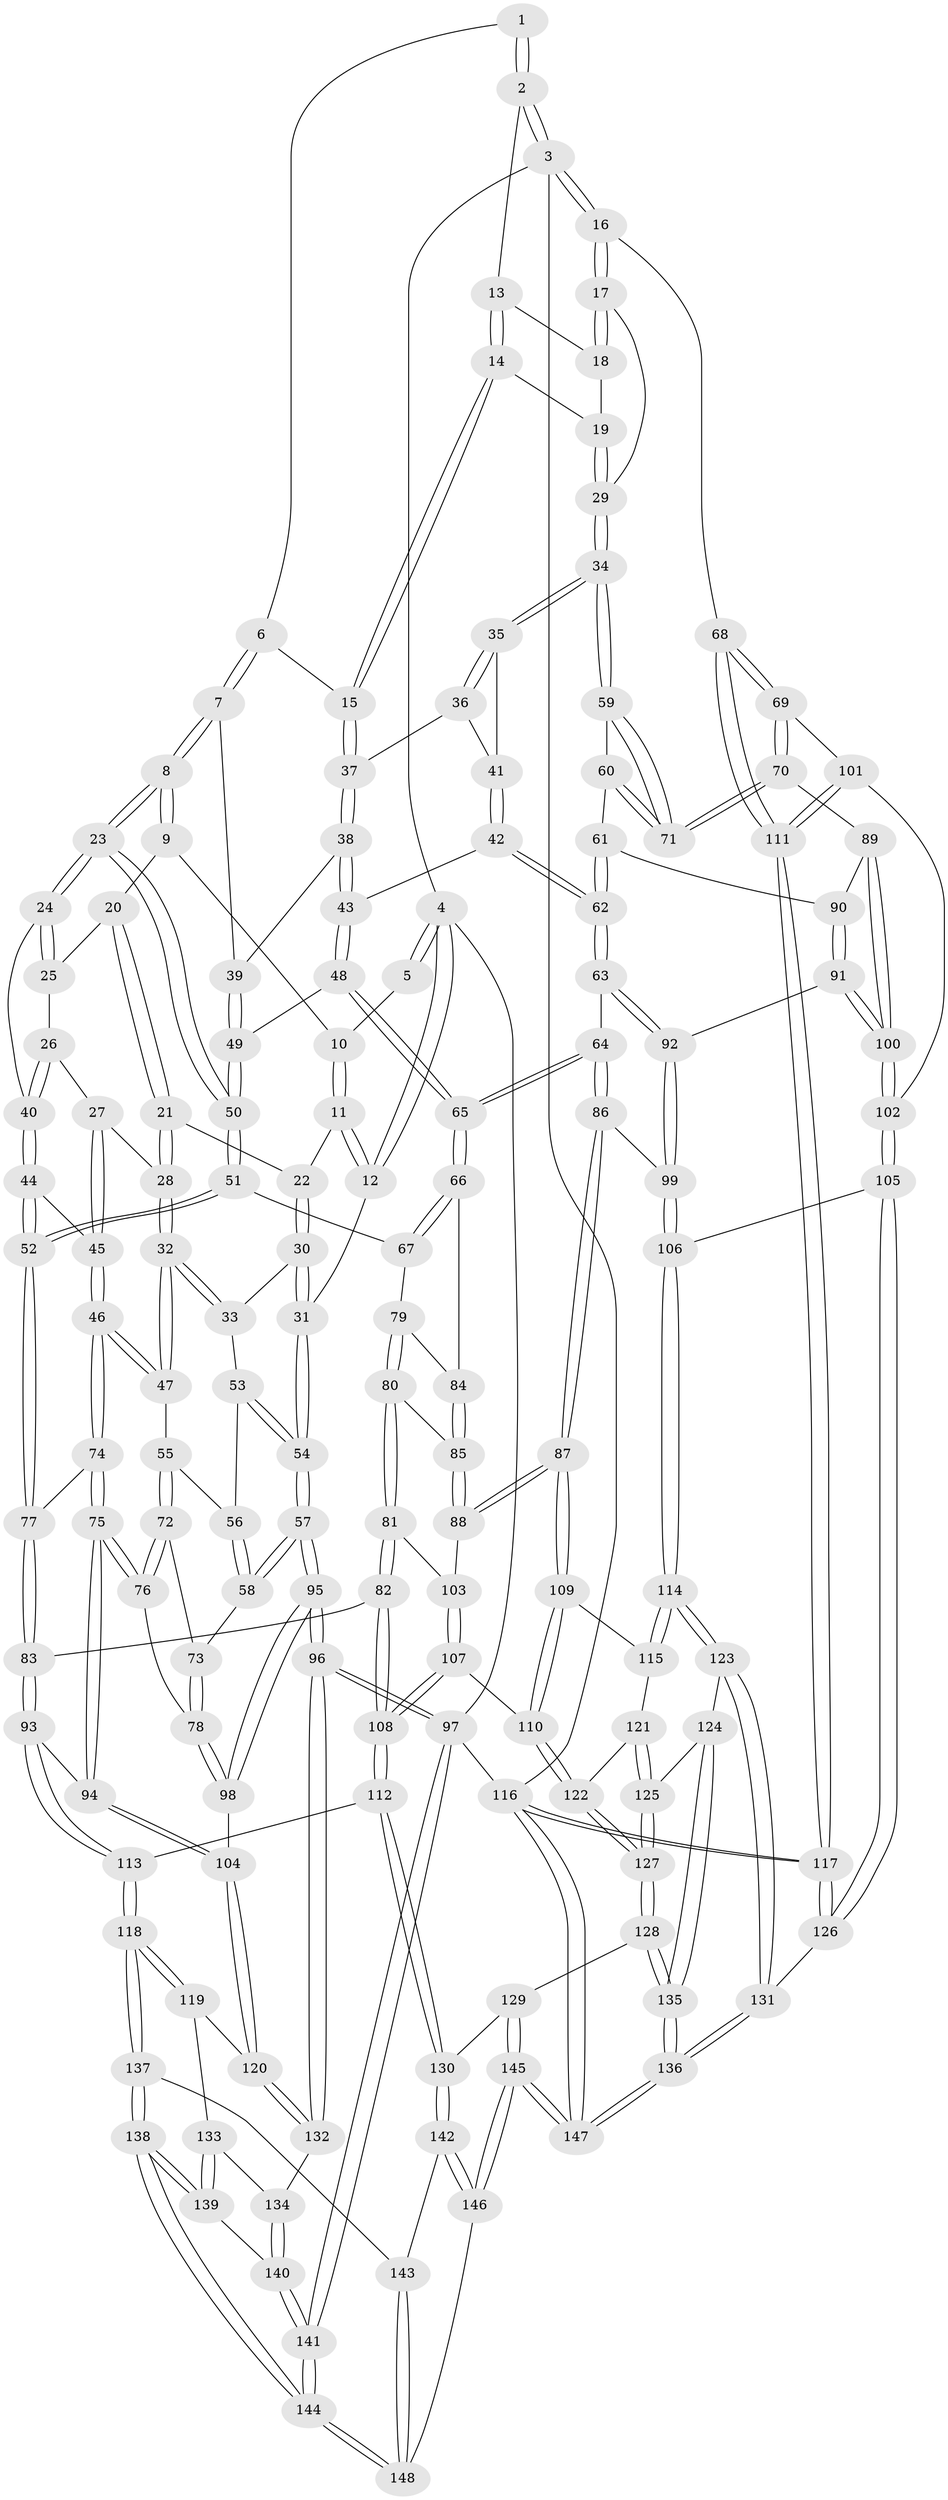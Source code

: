 // Generated by graph-tools (version 1.1) at 2025/51/03/09/25 03:51:10]
// undirected, 148 vertices, 367 edges
graph export_dot {
graph [start="1"]
  node [color=gray90,style=filled];
  1 [pos="+0.5269321647749416+0"];
  2 [pos="+0.9160671213916589+0"];
  3 [pos="+1+0"];
  4 [pos="+0+0"];
  5 [pos="+0.19838192753558465+0"];
  6 [pos="+0.5208436663186089+0"];
  7 [pos="+0.4559829080664753+0.13608906626188513"];
  8 [pos="+0.4404579067166502+0.14413765555836053"];
  9 [pos="+0.22285582107990734+0.0336031234083753"];
  10 [pos="+0.1992533133695506+0"];
  11 [pos="+0.0005041582870758221+0.11003547002006359"];
  12 [pos="+0+0.03572856339774682"];
  13 [pos="+0.8599120868284588+0"];
  14 [pos="+0.7106272997193623+0.12834793063639335"];
  15 [pos="+0.6925475392326665+0.13975268451138617"];
  16 [pos="+1+0.2530077158932264"];
  17 [pos="+0.9493160637268075+0.256826738093372"];
  18 [pos="+0.8804607342234658+0.08298762006867084"];
  19 [pos="+0.7930760225819666+0.15917695537417184"];
  20 [pos="+0.20760768050490624+0.058682263123826704"];
  21 [pos="+0.09094129451389663+0.1341806288249588"];
  22 [pos="+0.0544963503215508+0.13352323365151048"];
  23 [pos="+0.4091192202573216+0.19870430045251028"];
  24 [pos="+0.36234384448964374+0.21325658077938986"];
  25 [pos="+0.22480936335753415+0.1519519897048766"];
  26 [pos="+0.21952601078548606+0.20836223132290876"];
  27 [pos="+0.19588885234025993+0.22629478802688294"];
  28 [pos="+0.1413574010733632+0.2322314477155478"];
  29 [pos="+0.9229884615401377+0.26648489158915406"];
  30 [pos="+0.04059602446595226+0.23779960199421027"];
  31 [pos="+0+0.24070355335024407"];
  32 [pos="+0.11472244102473707+0.2912434095802378"];
  33 [pos="+0.05736065793194273+0.2811690931271851"];
  34 [pos="+0.9034550922669892+0.28268201451347363"];
  35 [pos="+0.8408382696684191+0.2777894050845346"];
  36 [pos="+0.7080234268506642+0.18240285186846042"];
  37 [pos="+0.6923113994068079+0.1400400788722332"];
  38 [pos="+0.6220030531786627+0.16680874970860737"];
  39 [pos="+0.5419167940439673+0.17272968042755985"];
  40 [pos="+0.2966988224664782+0.24626901473569157"];
  41 [pos="+0.7242945275967563+0.29147286803974765"];
  42 [pos="+0.7173369142122957+0.3007175680715033"];
  43 [pos="+0.6507146954525689+0.28739050391146426"];
  44 [pos="+0.24642018758935264+0.3536493352268905"];
  45 [pos="+0.2386625577046576+0.35525949699859594"];
  46 [pos="+0.1987204563733179+0.37616157881176787"];
  47 [pos="+0.14460158442111623+0.35099921679071555"];
  48 [pos="+0.5844173258981787+0.3377951887488991"];
  49 [pos="+0.5703396091679199+0.32845025344510126"];
  50 [pos="+0.4216349362961249+0.36678670869845753"];
  51 [pos="+0.4101502444402547+0.3928264037037545"];
  52 [pos="+0.38410212832800195+0.4052482250693743"];
  53 [pos="+0.04418681088676985+0.2901600860622438"];
  54 [pos="+0+0.26510241353535163"];
  55 [pos="+0.07729243462518742+0.3895568874071965"];
  56 [pos="+0.032878341859872096+0.32216040675664714"];
  57 [pos="+0+0.4747381482704746"];
  58 [pos="+0+0.43208468784503434"];
  59 [pos="+0.900415002506991+0.2890008267728278"];
  60 [pos="+0.7972061254906874+0.4063152578013501"];
  61 [pos="+0.7300363938942201+0.4384700526959502"];
  62 [pos="+0.7110223955698661+0.4420460021109517"];
  63 [pos="+0.7049304932051065+0.44666775658609353"];
  64 [pos="+0.6568432183973674+0.4500572030566718"];
  65 [pos="+0.6418455421798526+0.44353425723019646"];
  66 [pos="+0.5927723788420248+0.45519190705878787"];
  67 [pos="+0.42488393010597325+0.40571180008800833"];
  68 [pos="+1+0.4528430846952167"];
  69 [pos="+0.9883763962590639+0.5043892796510472"];
  70 [pos="+0.9225858611385525+0.49546964670283633"];
  71 [pos="+0.9172081482342771+0.48562933087073795"];
  72 [pos="+0.05675520355676305+0.4102126838839511"];
  73 [pos="+0.010346971669720427+0.42505029011359585"];
  74 [pos="+0.19015747756927526+0.46915411487234904"];
  75 [pos="+0.17520813952426803+0.5186022931948243"];
  76 [pos="+0.15512954194136647+0.5147998075127337"];
  77 [pos="+0.3617531905593753+0.4545000257166715"];
  78 [pos="+0.0980149189523329+0.5210054412646864"];
  79 [pos="+0.4457522865740734+0.4481987562613259"];
  80 [pos="+0.4759980753681584+0.548894654139931"];
  81 [pos="+0.43711165159239607+0.5795516019939393"];
  82 [pos="+0.36284601389217574+0.5905688993131935"];
  83 [pos="+0.3337535574699897+0.5735976359171048"];
  84 [pos="+0.5383456405514663+0.5057460200988458"];
  85 [pos="+0.5118129740742055+0.5488455835955988"];
  86 [pos="+0.6017845189203261+0.6156405084688836"];
  87 [pos="+0.5976885293318343+0.6191398550299644"];
  88 [pos="+0.5659478269080725+0.6048356144600471"];
  89 [pos="+0.9105049104080332+0.5048998177707623"];
  90 [pos="+0.8256817587972239+0.49831548005722076"];
  91 [pos="+0.8198715148688281+0.55732780920524"];
  92 [pos="+0.7450259161017968+0.5536986818402974"];
  93 [pos="+0.24948789094157525+0.5953209325443001"];
  94 [pos="+0.21188212109836538+0.5891717512731366"];
  95 [pos="+0+0.6197423227468061"];
  96 [pos="+0+0.7362986339226091"];
  97 [pos="+0+1"];
  98 [pos="+0+0.6097380214174534"];
  99 [pos="+0.7363986684127001+0.6190615099196358"];
  100 [pos="+0.8649873421430903+0.5790406495973418"];
  101 [pos="+0.9461136888934911+0.6303623135450674"];
  102 [pos="+0.8724520055222286+0.667904500534595"];
  103 [pos="+0.4823523447447768+0.6368380627555571"];
  104 [pos="+0.15326499767210744+0.6551841066346275"];
  105 [pos="+0.8664577288269251+0.6795138891029614"];
  106 [pos="+0.7764789891325811+0.692496597613241"];
  107 [pos="+0.47463214841554435+0.715565632604215"];
  108 [pos="+0.41082905515869117+0.7323109234754202"];
  109 [pos="+0.5950192745622406+0.6577074140960779"];
  110 [pos="+0.5060873160192151+0.7223876605203009"];
  111 [pos="+1+0.7103910595956863"];
  112 [pos="+0.37420107261717966+0.7858136561808069"];
  113 [pos="+0.31734193121765997+0.8041038788140017"];
  114 [pos="+0.7355258410993681+0.7467394625372057"];
  115 [pos="+0.6194485187789216+0.6902428990713931"];
  116 [pos="+1+1"];
  117 [pos="+1+0.934195960496999"];
  118 [pos="+0.27476587484324144+0.8414910575914591"];
  119 [pos="+0.1729128296823521+0.7875459857230025"];
  120 [pos="+0.14781512747528208+0.7540970253222375"];
  121 [pos="+0.6091539635433632+0.7255104577214994"];
  122 [pos="+0.5344942592638026+0.7686336322909482"];
  123 [pos="+0.7336029936126097+0.7591398183285294"];
  124 [pos="+0.6582210065360498+0.8161243672724908"];
  125 [pos="+0.6046741887696817+0.8144506586275192"];
  126 [pos="+0.9794248473682104+0.8302329560376178"];
  127 [pos="+0.5603940599420488+0.8287599300485182"];
  128 [pos="+0.5410601840770629+0.8598434057629466"];
  129 [pos="+0.5271064434631605+0.869555693124354"];
  130 [pos="+0.4692445854087664+0.8673928669950002"];
  131 [pos="+0.8157357116596329+0.8862679639110603"];
  132 [pos="+0+0.7848023411615749"];
  133 [pos="+0.12155858561400937+0.8492483974047698"];
  134 [pos="+0.0565282475397873+0.8643612544537822"];
  135 [pos="+0.6931818417623005+0.9710322955578502"];
  136 [pos="+0.7333716935189548+1"];
  137 [pos="+0.2730141882770582+0.8765644663104625"];
  138 [pos="+0.17524855608453432+0.9570543980915875"];
  139 [pos="+0.12333362232609431+0.9109228344243155"];
  140 [pos="+0.06480470995649262+0.9121886012180672"];
  141 [pos="+0+1"];
  142 [pos="+0.43328979787378946+0.927718854602002"];
  143 [pos="+0.30399791559840006+0.9226770363217315"];
  144 [pos="+0+1"];
  145 [pos="+0.5554330280153785+1"];
  146 [pos="+0.4781730074556746+1"];
  147 [pos="+0.7180431022986448+1"];
  148 [pos="+0.38587618504288473+1"];
  1 -- 2;
  1 -- 2;
  1 -- 6;
  2 -- 3;
  2 -- 3;
  2 -- 13;
  3 -- 4;
  3 -- 16;
  3 -- 16;
  3 -- 116;
  4 -- 5;
  4 -- 5;
  4 -- 12;
  4 -- 12;
  4 -- 97;
  5 -- 10;
  6 -- 7;
  6 -- 7;
  6 -- 15;
  7 -- 8;
  7 -- 8;
  7 -- 39;
  8 -- 9;
  8 -- 9;
  8 -- 23;
  8 -- 23;
  9 -- 10;
  9 -- 20;
  10 -- 11;
  10 -- 11;
  11 -- 12;
  11 -- 12;
  11 -- 22;
  12 -- 31;
  13 -- 14;
  13 -- 14;
  13 -- 18;
  14 -- 15;
  14 -- 15;
  14 -- 19;
  15 -- 37;
  15 -- 37;
  16 -- 17;
  16 -- 17;
  16 -- 68;
  17 -- 18;
  17 -- 18;
  17 -- 29;
  18 -- 19;
  19 -- 29;
  19 -- 29;
  20 -- 21;
  20 -- 21;
  20 -- 25;
  21 -- 22;
  21 -- 28;
  21 -- 28;
  22 -- 30;
  22 -- 30;
  23 -- 24;
  23 -- 24;
  23 -- 50;
  23 -- 50;
  24 -- 25;
  24 -- 25;
  24 -- 40;
  25 -- 26;
  26 -- 27;
  26 -- 40;
  26 -- 40;
  27 -- 28;
  27 -- 45;
  27 -- 45;
  28 -- 32;
  28 -- 32;
  29 -- 34;
  29 -- 34;
  30 -- 31;
  30 -- 31;
  30 -- 33;
  31 -- 54;
  31 -- 54;
  32 -- 33;
  32 -- 33;
  32 -- 47;
  32 -- 47;
  33 -- 53;
  34 -- 35;
  34 -- 35;
  34 -- 59;
  34 -- 59;
  35 -- 36;
  35 -- 36;
  35 -- 41;
  36 -- 37;
  36 -- 41;
  37 -- 38;
  37 -- 38;
  38 -- 39;
  38 -- 43;
  38 -- 43;
  39 -- 49;
  39 -- 49;
  40 -- 44;
  40 -- 44;
  41 -- 42;
  41 -- 42;
  42 -- 43;
  42 -- 62;
  42 -- 62;
  43 -- 48;
  43 -- 48;
  44 -- 45;
  44 -- 52;
  44 -- 52;
  45 -- 46;
  45 -- 46;
  46 -- 47;
  46 -- 47;
  46 -- 74;
  46 -- 74;
  47 -- 55;
  48 -- 49;
  48 -- 65;
  48 -- 65;
  49 -- 50;
  49 -- 50;
  50 -- 51;
  50 -- 51;
  51 -- 52;
  51 -- 52;
  51 -- 67;
  52 -- 77;
  52 -- 77;
  53 -- 54;
  53 -- 54;
  53 -- 56;
  54 -- 57;
  54 -- 57;
  55 -- 56;
  55 -- 72;
  55 -- 72;
  56 -- 58;
  56 -- 58;
  57 -- 58;
  57 -- 58;
  57 -- 95;
  57 -- 95;
  58 -- 73;
  59 -- 60;
  59 -- 71;
  59 -- 71;
  60 -- 61;
  60 -- 71;
  60 -- 71;
  61 -- 62;
  61 -- 62;
  61 -- 90;
  62 -- 63;
  62 -- 63;
  63 -- 64;
  63 -- 92;
  63 -- 92;
  64 -- 65;
  64 -- 65;
  64 -- 86;
  64 -- 86;
  65 -- 66;
  65 -- 66;
  66 -- 67;
  66 -- 67;
  66 -- 84;
  67 -- 79;
  68 -- 69;
  68 -- 69;
  68 -- 111;
  68 -- 111;
  69 -- 70;
  69 -- 70;
  69 -- 101;
  70 -- 71;
  70 -- 71;
  70 -- 89;
  72 -- 73;
  72 -- 76;
  72 -- 76;
  73 -- 78;
  73 -- 78;
  74 -- 75;
  74 -- 75;
  74 -- 77;
  75 -- 76;
  75 -- 76;
  75 -- 94;
  75 -- 94;
  76 -- 78;
  77 -- 83;
  77 -- 83;
  78 -- 98;
  78 -- 98;
  79 -- 80;
  79 -- 80;
  79 -- 84;
  80 -- 81;
  80 -- 81;
  80 -- 85;
  81 -- 82;
  81 -- 82;
  81 -- 103;
  82 -- 83;
  82 -- 108;
  82 -- 108;
  83 -- 93;
  83 -- 93;
  84 -- 85;
  84 -- 85;
  85 -- 88;
  85 -- 88;
  86 -- 87;
  86 -- 87;
  86 -- 99;
  87 -- 88;
  87 -- 88;
  87 -- 109;
  87 -- 109;
  88 -- 103;
  89 -- 90;
  89 -- 100;
  89 -- 100;
  90 -- 91;
  90 -- 91;
  91 -- 92;
  91 -- 100;
  91 -- 100;
  92 -- 99;
  92 -- 99;
  93 -- 94;
  93 -- 113;
  93 -- 113;
  94 -- 104;
  94 -- 104;
  95 -- 96;
  95 -- 96;
  95 -- 98;
  95 -- 98;
  96 -- 97;
  96 -- 97;
  96 -- 132;
  96 -- 132;
  97 -- 141;
  97 -- 141;
  97 -- 116;
  98 -- 104;
  99 -- 106;
  99 -- 106;
  100 -- 102;
  100 -- 102;
  101 -- 102;
  101 -- 111;
  101 -- 111;
  102 -- 105;
  102 -- 105;
  103 -- 107;
  103 -- 107;
  104 -- 120;
  104 -- 120;
  105 -- 106;
  105 -- 126;
  105 -- 126;
  106 -- 114;
  106 -- 114;
  107 -- 108;
  107 -- 108;
  107 -- 110;
  108 -- 112;
  108 -- 112;
  109 -- 110;
  109 -- 110;
  109 -- 115;
  110 -- 122;
  110 -- 122;
  111 -- 117;
  111 -- 117;
  112 -- 113;
  112 -- 130;
  112 -- 130;
  113 -- 118;
  113 -- 118;
  114 -- 115;
  114 -- 115;
  114 -- 123;
  114 -- 123;
  115 -- 121;
  116 -- 117;
  116 -- 117;
  116 -- 147;
  116 -- 147;
  117 -- 126;
  117 -- 126;
  118 -- 119;
  118 -- 119;
  118 -- 137;
  118 -- 137;
  119 -- 120;
  119 -- 133;
  120 -- 132;
  120 -- 132;
  121 -- 122;
  121 -- 125;
  121 -- 125;
  122 -- 127;
  122 -- 127;
  123 -- 124;
  123 -- 131;
  123 -- 131;
  124 -- 125;
  124 -- 135;
  124 -- 135;
  125 -- 127;
  125 -- 127;
  126 -- 131;
  127 -- 128;
  127 -- 128;
  128 -- 129;
  128 -- 135;
  128 -- 135;
  129 -- 130;
  129 -- 145;
  129 -- 145;
  130 -- 142;
  130 -- 142;
  131 -- 136;
  131 -- 136;
  132 -- 134;
  133 -- 134;
  133 -- 139;
  133 -- 139;
  134 -- 140;
  134 -- 140;
  135 -- 136;
  135 -- 136;
  136 -- 147;
  136 -- 147;
  137 -- 138;
  137 -- 138;
  137 -- 143;
  138 -- 139;
  138 -- 139;
  138 -- 144;
  138 -- 144;
  139 -- 140;
  140 -- 141;
  140 -- 141;
  141 -- 144;
  141 -- 144;
  142 -- 143;
  142 -- 146;
  142 -- 146;
  143 -- 148;
  143 -- 148;
  144 -- 148;
  144 -- 148;
  145 -- 146;
  145 -- 146;
  145 -- 147;
  145 -- 147;
  146 -- 148;
}
